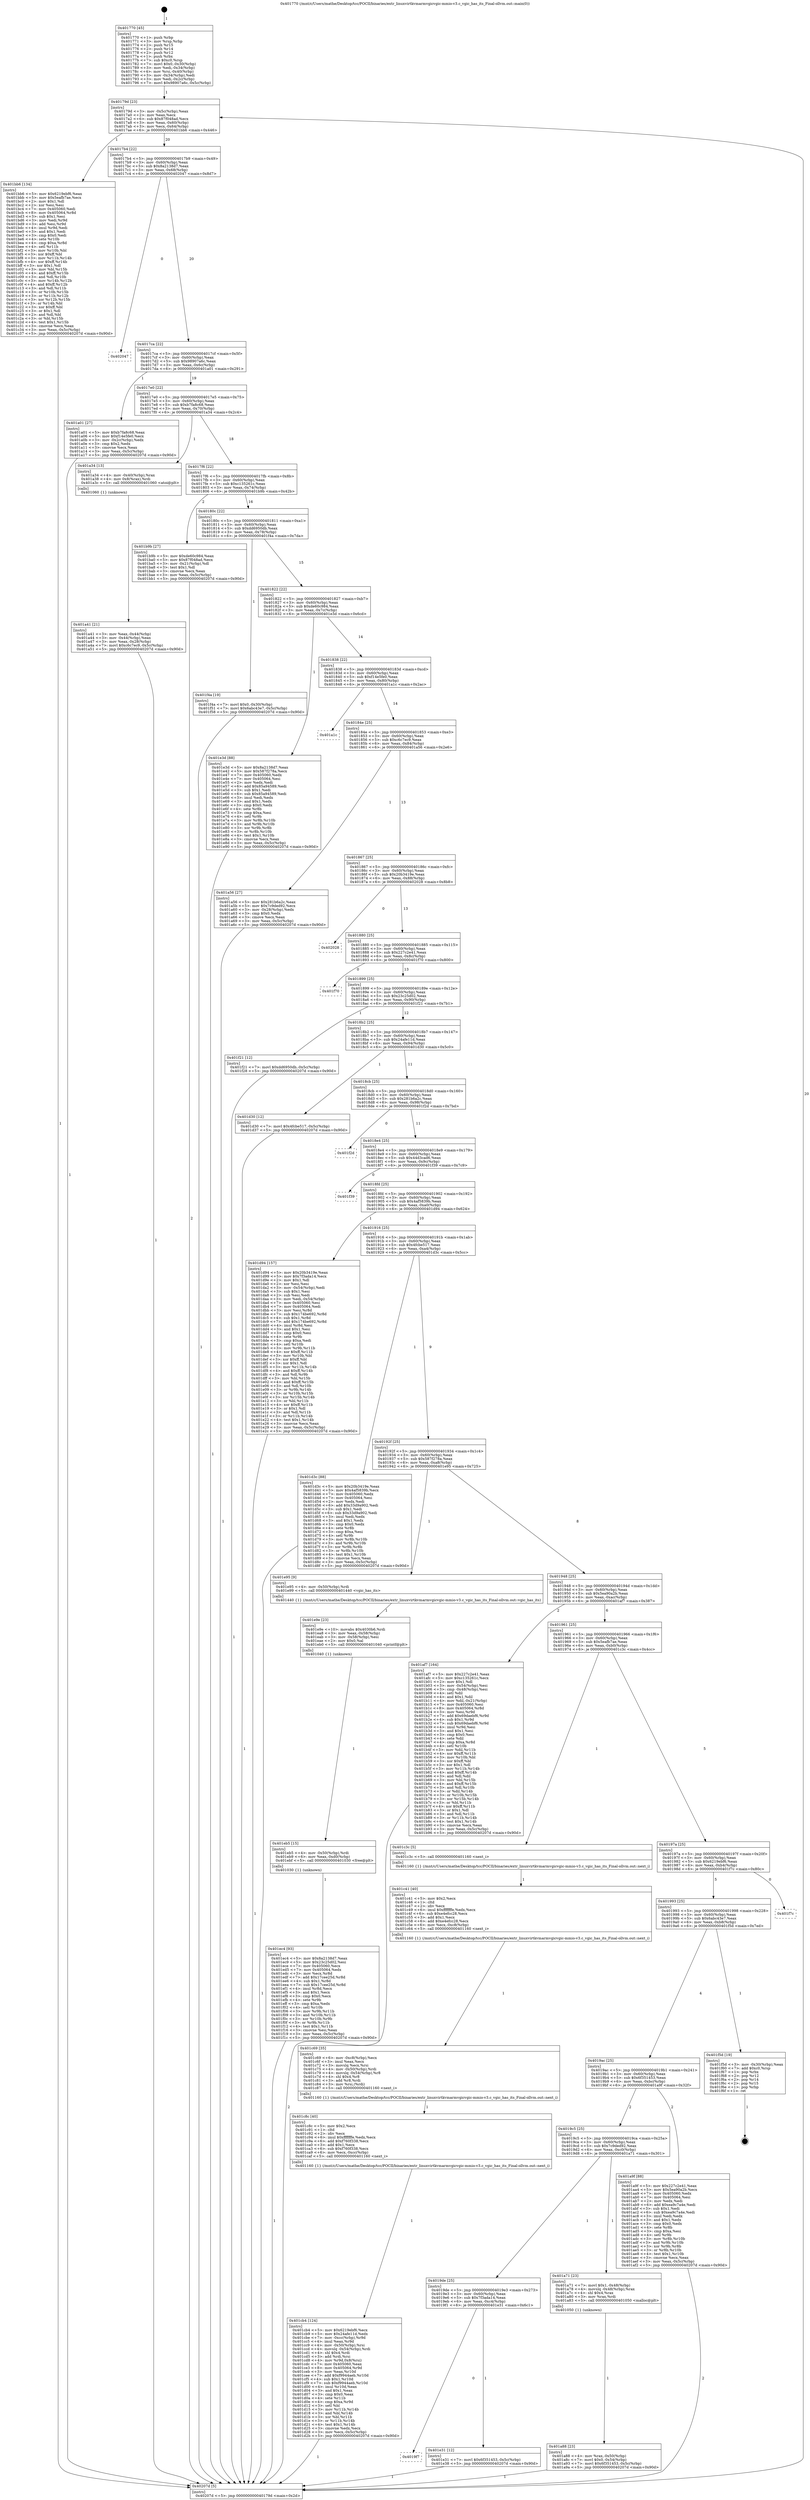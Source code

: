 digraph "0x401770" {
  label = "0x401770 (/mnt/c/Users/mathe/Desktop/tcc/POCII/binaries/extr_linuxvirtkvmarmvgicvgic-mmio-v3.c_vgic_has_its_Final-ollvm.out::main(0))"
  labelloc = "t"
  node[shape=record]

  Entry [label="",width=0.3,height=0.3,shape=circle,fillcolor=black,style=filled]
  "0x40179d" [label="{
     0x40179d [23]\l
     | [instrs]\l
     &nbsp;&nbsp;0x40179d \<+3\>: mov -0x5c(%rbp),%eax\l
     &nbsp;&nbsp;0x4017a0 \<+2\>: mov %eax,%ecx\l
     &nbsp;&nbsp;0x4017a2 \<+6\>: sub $0x87f048ad,%ecx\l
     &nbsp;&nbsp;0x4017a8 \<+3\>: mov %eax,-0x60(%rbp)\l
     &nbsp;&nbsp;0x4017ab \<+3\>: mov %ecx,-0x64(%rbp)\l
     &nbsp;&nbsp;0x4017ae \<+6\>: je 0000000000401bb6 \<main+0x446\>\l
  }"]
  "0x401bb6" [label="{
     0x401bb6 [134]\l
     | [instrs]\l
     &nbsp;&nbsp;0x401bb6 \<+5\>: mov $0x6219ebf6,%eax\l
     &nbsp;&nbsp;0x401bbb \<+5\>: mov $0x5eafb7ae,%ecx\l
     &nbsp;&nbsp;0x401bc0 \<+2\>: mov $0x1,%dl\l
     &nbsp;&nbsp;0x401bc2 \<+2\>: xor %esi,%esi\l
     &nbsp;&nbsp;0x401bc4 \<+7\>: mov 0x405060,%edi\l
     &nbsp;&nbsp;0x401bcb \<+8\>: mov 0x405064,%r8d\l
     &nbsp;&nbsp;0x401bd3 \<+3\>: sub $0x1,%esi\l
     &nbsp;&nbsp;0x401bd6 \<+3\>: mov %edi,%r9d\l
     &nbsp;&nbsp;0x401bd9 \<+3\>: add %esi,%r9d\l
     &nbsp;&nbsp;0x401bdc \<+4\>: imul %r9d,%edi\l
     &nbsp;&nbsp;0x401be0 \<+3\>: and $0x1,%edi\l
     &nbsp;&nbsp;0x401be3 \<+3\>: cmp $0x0,%edi\l
     &nbsp;&nbsp;0x401be6 \<+4\>: sete %r10b\l
     &nbsp;&nbsp;0x401bea \<+4\>: cmp $0xa,%r8d\l
     &nbsp;&nbsp;0x401bee \<+4\>: setl %r11b\l
     &nbsp;&nbsp;0x401bf2 \<+3\>: mov %r10b,%bl\l
     &nbsp;&nbsp;0x401bf5 \<+3\>: xor $0xff,%bl\l
     &nbsp;&nbsp;0x401bf8 \<+3\>: mov %r11b,%r14b\l
     &nbsp;&nbsp;0x401bfb \<+4\>: xor $0xff,%r14b\l
     &nbsp;&nbsp;0x401bff \<+3\>: xor $0x1,%dl\l
     &nbsp;&nbsp;0x401c02 \<+3\>: mov %bl,%r15b\l
     &nbsp;&nbsp;0x401c05 \<+4\>: and $0xff,%r15b\l
     &nbsp;&nbsp;0x401c09 \<+3\>: and %dl,%r10b\l
     &nbsp;&nbsp;0x401c0c \<+3\>: mov %r14b,%r12b\l
     &nbsp;&nbsp;0x401c0f \<+4\>: and $0xff,%r12b\l
     &nbsp;&nbsp;0x401c13 \<+3\>: and %dl,%r11b\l
     &nbsp;&nbsp;0x401c16 \<+3\>: or %r10b,%r15b\l
     &nbsp;&nbsp;0x401c19 \<+3\>: or %r11b,%r12b\l
     &nbsp;&nbsp;0x401c1c \<+3\>: xor %r12b,%r15b\l
     &nbsp;&nbsp;0x401c1f \<+3\>: or %r14b,%bl\l
     &nbsp;&nbsp;0x401c22 \<+3\>: xor $0xff,%bl\l
     &nbsp;&nbsp;0x401c25 \<+3\>: or $0x1,%dl\l
     &nbsp;&nbsp;0x401c28 \<+2\>: and %dl,%bl\l
     &nbsp;&nbsp;0x401c2a \<+3\>: or %bl,%r15b\l
     &nbsp;&nbsp;0x401c2d \<+4\>: test $0x1,%r15b\l
     &nbsp;&nbsp;0x401c31 \<+3\>: cmovne %ecx,%eax\l
     &nbsp;&nbsp;0x401c34 \<+3\>: mov %eax,-0x5c(%rbp)\l
     &nbsp;&nbsp;0x401c37 \<+5\>: jmp 000000000040207d \<main+0x90d\>\l
  }"]
  "0x4017b4" [label="{
     0x4017b4 [22]\l
     | [instrs]\l
     &nbsp;&nbsp;0x4017b4 \<+5\>: jmp 00000000004017b9 \<main+0x49\>\l
     &nbsp;&nbsp;0x4017b9 \<+3\>: mov -0x60(%rbp),%eax\l
     &nbsp;&nbsp;0x4017bc \<+5\>: sub $0x8a2138d7,%eax\l
     &nbsp;&nbsp;0x4017c1 \<+3\>: mov %eax,-0x68(%rbp)\l
     &nbsp;&nbsp;0x4017c4 \<+6\>: je 0000000000402047 \<main+0x8d7\>\l
  }"]
  Exit [label="",width=0.3,height=0.3,shape=circle,fillcolor=black,style=filled,peripheries=2]
  "0x402047" [label="{
     0x402047\l
  }", style=dashed]
  "0x4017ca" [label="{
     0x4017ca [22]\l
     | [instrs]\l
     &nbsp;&nbsp;0x4017ca \<+5\>: jmp 00000000004017cf \<main+0x5f\>\l
     &nbsp;&nbsp;0x4017cf \<+3\>: mov -0x60(%rbp),%eax\l
     &nbsp;&nbsp;0x4017d2 \<+5\>: sub $0x98907a6c,%eax\l
     &nbsp;&nbsp;0x4017d7 \<+3\>: mov %eax,-0x6c(%rbp)\l
     &nbsp;&nbsp;0x4017da \<+6\>: je 0000000000401a01 \<main+0x291\>\l
  }"]
  "0x401ec4" [label="{
     0x401ec4 [93]\l
     | [instrs]\l
     &nbsp;&nbsp;0x401ec4 \<+5\>: mov $0x8a2138d7,%eax\l
     &nbsp;&nbsp;0x401ec9 \<+5\>: mov $0x23c25d02,%esi\l
     &nbsp;&nbsp;0x401ece \<+7\>: mov 0x405060,%ecx\l
     &nbsp;&nbsp;0x401ed5 \<+7\>: mov 0x405064,%edx\l
     &nbsp;&nbsp;0x401edc \<+3\>: mov %ecx,%r8d\l
     &nbsp;&nbsp;0x401edf \<+7\>: add $0x17cee25d,%r8d\l
     &nbsp;&nbsp;0x401ee6 \<+4\>: sub $0x1,%r8d\l
     &nbsp;&nbsp;0x401eea \<+7\>: sub $0x17cee25d,%r8d\l
     &nbsp;&nbsp;0x401ef1 \<+4\>: imul %r8d,%ecx\l
     &nbsp;&nbsp;0x401ef5 \<+3\>: and $0x1,%ecx\l
     &nbsp;&nbsp;0x401ef8 \<+3\>: cmp $0x0,%ecx\l
     &nbsp;&nbsp;0x401efb \<+4\>: sete %r9b\l
     &nbsp;&nbsp;0x401eff \<+3\>: cmp $0xa,%edx\l
     &nbsp;&nbsp;0x401f02 \<+4\>: setl %r10b\l
     &nbsp;&nbsp;0x401f06 \<+3\>: mov %r9b,%r11b\l
     &nbsp;&nbsp;0x401f09 \<+3\>: and %r10b,%r11b\l
     &nbsp;&nbsp;0x401f0c \<+3\>: xor %r10b,%r9b\l
     &nbsp;&nbsp;0x401f0f \<+3\>: or %r9b,%r11b\l
     &nbsp;&nbsp;0x401f12 \<+4\>: test $0x1,%r11b\l
     &nbsp;&nbsp;0x401f16 \<+3\>: cmovne %esi,%eax\l
     &nbsp;&nbsp;0x401f19 \<+3\>: mov %eax,-0x5c(%rbp)\l
     &nbsp;&nbsp;0x401f1c \<+5\>: jmp 000000000040207d \<main+0x90d\>\l
  }"]
  "0x401a01" [label="{
     0x401a01 [27]\l
     | [instrs]\l
     &nbsp;&nbsp;0x401a01 \<+5\>: mov $0xb7fa8c68,%eax\l
     &nbsp;&nbsp;0x401a06 \<+5\>: mov $0xf14e5fe0,%ecx\l
     &nbsp;&nbsp;0x401a0b \<+3\>: mov -0x2c(%rbp),%edx\l
     &nbsp;&nbsp;0x401a0e \<+3\>: cmp $0x2,%edx\l
     &nbsp;&nbsp;0x401a11 \<+3\>: cmovne %ecx,%eax\l
     &nbsp;&nbsp;0x401a14 \<+3\>: mov %eax,-0x5c(%rbp)\l
     &nbsp;&nbsp;0x401a17 \<+5\>: jmp 000000000040207d \<main+0x90d\>\l
  }"]
  "0x4017e0" [label="{
     0x4017e0 [22]\l
     | [instrs]\l
     &nbsp;&nbsp;0x4017e0 \<+5\>: jmp 00000000004017e5 \<main+0x75\>\l
     &nbsp;&nbsp;0x4017e5 \<+3\>: mov -0x60(%rbp),%eax\l
     &nbsp;&nbsp;0x4017e8 \<+5\>: sub $0xb7fa8c68,%eax\l
     &nbsp;&nbsp;0x4017ed \<+3\>: mov %eax,-0x70(%rbp)\l
     &nbsp;&nbsp;0x4017f0 \<+6\>: je 0000000000401a34 \<main+0x2c4\>\l
  }"]
  "0x40207d" [label="{
     0x40207d [5]\l
     | [instrs]\l
     &nbsp;&nbsp;0x40207d \<+5\>: jmp 000000000040179d \<main+0x2d\>\l
  }"]
  "0x401770" [label="{
     0x401770 [45]\l
     | [instrs]\l
     &nbsp;&nbsp;0x401770 \<+1\>: push %rbp\l
     &nbsp;&nbsp;0x401771 \<+3\>: mov %rsp,%rbp\l
     &nbsp;&nbsp;0x401774 \<+2\>: push %r15\l
     &nbsp;&nbsp;0x401776 \<+2\>: push %r14\l
     &nbsp;&nbsp;0x401778 \<+2\>: push %r12\l
     &nbsp;&nbsp;0x40177a \<+1\>: push %rbx\l
     &nbsp;&nbsp;0x40177b \<+7\>: sub $0xc0,%rsp\l
     &nbsp;&nbsp;0x401782 \<+7\>: movl $0x0,-0x30(%rbp)\l
     &nbsp;&nbsp;0x401789 \<+3\>: mov %edi,-0x34(%rbp)\l
     &nbsp;&nbsp;0x40178c \<+4\>: mov %rsi,-0x40(%rbp)\l
     &nbsp;&nbsp;0x401790 \<+3\>: mov -0x34(%rbp),%edi\l
     &nbsp;&nbsp;0x401793 \<+3\>: mov %edi,-0x2c(%rbp)\l
     &nbsp;&nbsp;0x401796 \<+7\>: movl $0x98907a6c,-0x5c(%rbp)\l
  }"]
  "0x401eb5" [label="{
     0x401eb5 [15]\l
     | [instrs]\l
     &nbsp;&nbsp;0x401eb5 \<+4\>: mov -0x50(%rbp),%rdi\l
     &nbsp;&nbsp;0x401eb9 \<+6\>: mov %eax,-0xd0(%rbp)\l
     &nbsp;&nbsp;0x401ebf \<+5\>: call 0000000000401030 \<free@plt\>\l
     | [calls]\l
     &nbsp;&nbsp;0x401030 \{1\} (unknown)\l
  }"]
  "0x401a34" [label="{
     0x401a34 [13]\l
     | [instrs]\l
     &nbsp;&nbsp;0x401a34 \<+4\>: mov -0x40(%rbp),%rax\l
     &nbsp;&nbsp;0x401a38 \<+4\>: mov 0x8(%rax),%rdi\l
     &nbsp;&nbsp;0x401a3c \<+5\>: call 0000000000401060 \<atoi@plt\>\l
     | [calls]\l
     &nbsp;&nbsp;0x401060 \{1\} (unknown)\l
  }"]
  "0x4017f6" [label="{
     0x4017f6 [22]\l
     | [instrs]\l
     &nbsp;&nbsp;0x4017f6 \<+5\>: jmp 00000000004017fb \<main+0x8b\>\l
     &nbsp;&nbsp;0x4017fb \<+3\>: mov -0x60(%rbp),%eax\l
     &nbsp;&nbsp;0x4017fe \<+5\>: sub $0xc135261c,%eax\l
     &nbsp;&nbsp;0x401803 \<+3\>: mov %eax,-0x74(%rbp)\l
     &nbsp;&nbsp;0x401806 \<+6\>: je 0000000000401b9b \<main+0x42b\>\l
  }"]
  "0x401a41" [label="{
     0x401a41 [21]\l
     | [instrs]\l
     &nbsp;&nbsp;0x401a41 \<+3\>: mov %eax,-0x44(%rbp)\l
     &nbsp;&nbsp;0x401a44 \<+3\>: mov -0x44(%rbp),%eax\l
     &nbsp;&nbsp;0x401a47 \<+3\>: mov %eax,-0x28(%rbp)\l
     &nbsp;&nbsp;0x401a4a \<+7\>: movl $0xc6c7ec9,-0x5c(%rbp)\l
     &nbsp;&nbsp;0x401a51 \<+5\>: jmp 000000000040207d \<main+0x90d\>\l
  }"]
  "0x401e9e" [label="{
     0x401e9e [23]\l
     | [instrs]\l
     &nbsp;&nbsp;0x401e9e \<+10\>: movabs $0x4030b6,%rdi\l
     &nbsp;&nbsp;0x401ea8 \<+3\>: mov %eax,-0x58(%rbp)\l
     &nbsp;&nbsp;0x401eab \<+3\>: mov -0x58(%rbp),%esi\l
     &nbsp;&nbsp;0x401eae \<+2\>: mov $0x0,%al\l
     &nbsp;&nbsp;0x401eb0 \<+5\>: call 0000000000401040 \<printf@plt\>\l
     | [calls]\l
     &nbsp;&nbsp;0x401040 \{1\} (unknown)\l
  }"]
  "0x401b9b" [label="{
     0x401b9b [27]\l
     | [instrs]\l
     &nbsp;&nbsp;0x401b9b \<+5\>: mov $0xde60c984,%eax\l
     &nbsp;&nbsp;0x401ba0 \<+5\>: mov $0x87f048ad,%ecx\l
     &nbsp;&nbsp;0x401ba5 \<+3\>: mov -0x21(%rbp),%dl\l
     &nbsp;&nbsp;0x401ba8 \<+3\>: test $0x1,%dl\l
     &nbsp;&nbsp;0x401bab \<+3\>: cmovne %ecx,%eax\l
     &nbsp;&nbsp;0x401bae \<+3\>: mov %eax,-0x5c(%rbp)\l
     &nbsp;&nbsp;0x401bb1 \<+5\>: jmp 000000000040207d \<main+0x90d\>\l
  }"]
  "0x40180c" [label="{
     0x40180c [22]\l
     | [instrs]\l
     &nbsp;&nbsp;0x40180c \<+5\>: jmp 0000000000401811 \<main+0xa1\>\l
     &nbsp;&nbsp;0x401811 \<+3\>: mov -0x60(%rbp),%eax\l
     &nbsp;&nbsp;0x401814 \<+5\>: sub $0xdd6950db,%eax\l
     &nbsp;&nbsp;0x401819 \<+3\>: mov %eax,-0x78(%rbp)\l
     &nbsp;&nbsp;0x40181c \<+6\>: je 0000000000401f4a \<main+0x7da\>\l
  }"]
  "0x4019f7" [label="{
     0x4019f7\l
  }", style=dashed]
  "0x401f4a" [label="{
     0x401f4a [19]\l
     | [instrs]\l
     &nbsp;&nbsp;0x401f4a \<+7\>: movl $0x0,-0x30(%rbp)\l
     &nbsp;&nbsp;0x401f51 \<+7\>: movl $0x6abc43e7,-0x5c(%rbp)\l
     &nbsp;&nbsp;0x401f58 \<+5\>: jmp 000000000040207d \<main+0x90d\>\l
  }"]
  "0x401822" [label="{
     0x401822 [22]\l
     | [instrs]\l
     &nbsp;&nbsp;0x401822 \<+5\>: jmp 0000000000401827 \<main+0xb7\>\l
     &nbsp;&nbsp;0x401827 \<+3\>: mov -0x60(%rbp),%eax\l
     &nbsp;&nbsp;0x40182a \<+5\>: sub $0xde60c984,%eax\l
     &nbsp;&nbsp;0x40182f \<+3\>: mov %eax,-0x7c(%rbp)\l
     &nbsp;&nbsp;0x401832 \<+6\>: je 0000000000401e3d \<main+0x6cd\>\l
  }"]
  "0x401e31" [label="{
     0x401e31 [12]\l
     | [instrs]\l
     &nbsp;&nbsp;0x401e31 \<+7\>: movl $0x6f351453,-0x5c(%rbp)\l
     &nbsp;&nbsp;0x401e38 \<+5\>: jmp 000000000040207d \<main+0x90d\>\l
  }"]
  "0x401e3d" [label="{
     0x401e3d [88]\l
     | [instrs]\l
     &nbsp;&nbsp;0x401e3d \<+5\>: mov $0x8a2138d7,%eax\l
     &nbsp;&nbsp;0x401e42 \<+5\>: mov $0x587f278a,%ecx\l
     &nbsp;&nbsp;0x401e47 \<+7\>: mov 0x405060,%edx\l
     &nbsp;&nbsp;0x401e4e \<+7\>: mov 0x405064,%esi\l
     &nbsp;&nbsp;0x401e55 \<+2\>: mov %edx,%edi\l
     &nbsp;&nbsp;0x401e57 \<+6\>: add $0x85a94589,%edi\l
     &nbsp;&nbsp;0x401e5d \<+3\>: sub $0x1,%edi\l
     &nbsp;&nbsp;0x401e60 \<+6\>: sub $0x85a94589,%edi\l
     &nbsp;&nbsp;0x401e66 \<+3\>: imul %edi,%edx\l
     &nbsp;&nbsp;0x401e69 \<+3\>: and $0x1,%edx\l
     &nbsp;&nbsp;0x401e6c \<+3\>: cmp $0x0,%edx\l
     &nbsp;&nbsp;0x401e6f \<+4\>: sete %r8b\l
     &nbsp;&nbsp;0x401e73 \<+3\>: cmp $0xa,%esi\l
     &nbsp;&nbsp;0x401e76 \<+4\>: setl %r9b\l
     &nbsp;&nbsp;0x401e7a \<+3\>: mov %r8b,%r10b\l
     &nbsp;&nbsp;0x401e7d \<+3\>: and %r9b,%r10b\l
     &nbsp;&nbsp;0x401e80 \<+3\>: xor %r9b,%r8b\l
     &nbsp;&nbsp;0x401e83 \<+3\>: or %r8b,%r10b\l
     &nbsp;&nbsp;0x401e86 \<+4\>: test $0x1,%r10b\l
     &nbsp;&nbsp;0x401e8a \<+3\>: cmovne %ecx,%eax\l
     &nbsp;&nbsp;0x401e8d \<+3\>: mov %eax,-0x5c(%rbp)\l
     &nbsp;&nbsp;0x401e90 \<+5\>: jmp 000000000040207d \<main+0x90d\>\l
  }"]
  "0x401838" [label="{
     0x401838 [22]\l
     | [instrs]\l
     &nbsp;&nbsp;0x401838 \<+5\>: jmp 000000000040183d \<main+0xcd\>\l
     &nbsp;&nbsp;0x40183d \<+3\>: mov -0x60(%rbp),%eax\l
     &nbsp;&nbsp;0x401840 \<+5\>: sub $0xf14e5fe0,%eax\l
     &nbsp;&nbsp;0x401845 \<+3\>: mov %eax,-0x80(%rbp)\l
     &nbsp;&nbsp;0x401848 \<+6\>: je 0000000000401a1c \<main+0x2ac\>\l
  }"]
  "0x401cb4" [label="{
     0x401cb4 [124]\l
     | [instrs]\l
     &nbsp;&nbsp;0x401cb4 \<+5\>: mov $0x6219ebf6,%ecx\l
     &nbsp;&nbsp;0x401cb9 \<+5\>: mov $0x24afe11d,%edx\l
     &nbsp;&nbsp;0x401cbe \<+7\>: mov -0xcc(%rbp),%r9d\l
     &nbsp;&nbsp;0x401cc5 \<+4\>: imul %eax,%r9d\l
     &nbsp;&nbsp;0x401cc9 \<+4\>: mov -0x50(%rbp),%rsi\l
     &nbsp;&nbsp;0x401ccd \<+4\>: movslq -0x54(%rbp),%rdi\l
     &nbsp;&nbsp;0x401cd1 \<+4\>: shl $0x4,%rdi\l
     &nbsp;&nbsp;0x401cd5 \<+3\>: add %rdi,%rsi\l
     &nbsp;&nbsp;0x401cd8 \<+4\>: mov %r9d,0x8(%rsi)\l
     &nbsp;&nbsp;0x401cdc \<+7\>: mov 0x405060,%eax\l
     &nbsp;&nbsp;0x401ce3 \<+8\>: mov 0x405064,%r9d\l
     &nbsp;&nbsp;0x401ceb \<+3\>: mov %eax,%r10d\l
     &nbsp;&nbsp;0x401cee \<+7\>: add $0xf9944aeb,%r10d\l
     &nbsp;&nbsp;0x401cf5 \<+4\>: sub $0x1,%r10d\l
     &nbsp;&nbsp;0x401cf9 \<+7\>: sub $0xf9944aeb,%r10d\l
     &nbsp;&nbsp;0x401d00 \<+4\>: imul %r10d,%eax\l
     &nbsp;&nbsp;0x401d04 \<+3\>: and $0x1,%eax\l
     &nbsp;&nbsp;0x401d07 \<+3\>: cmp $0x0,%eax\l
     &nbsp;&nbsp;0x401d0a \<+4\>: sete %r11b\l
     &nbsp;&nbsp;0x401d0e \<+4\>: cmp $0xa,%r9d\l
     &nbsp;&nbsp;0x401d12 \<+3\>: setl %bl\l
     &nbsp;&nbsp;0x401d15 \<+3\>: mov %r11b,%r14b\l
     &nbsp;&nbsp;0x401d18 \<+3\>: and %bl,%r14b\l
     &nbsp;&nbsp;0x401d1b \<+3\>: xor %bl,%r11b\l
     &nbsp;&nbsp;0x401d1e \<+3\>: or %r11b,%r14b\l
     &nbsp;&nbsp;0x401d21 \<+4\>: test $0x1,%r14b\l
     &nbsp;&nbsp;0x401d25 \<+3\>: cmovne %edx,%ecx\l
     &nbsp;&nbsp;0x401d28 \<+3\>: mov %ecx,-0x5c(%rbp)\l
     &nbsp;&nbsp;0x401d2b \<+5\>: jmp 000000000040207d \<main+0x90d\>\l
  }"]
  "0x401a1c" [label="{
     0x401a1c\l
  }", style=dashed]
  "0x40184e" [label="{
     0x40184e [25]\l
     | [instrs]\l
     &nbsp;&nbsp;0x40184e \<+5\>: jmp 0000000000401853 \<main+0xe3\>\l
     &nbsp;&nbsp;0x401853 \<+3\>: mov -0x60(%rbp),%eax\l
     &nbsp;&nbsp;0x401856 \<+5\>: sub $0xc6c7ec9,%eax\l
     &nbsp;&nbsp;0x40185b \<+6\>: mov %eax,-0x84(%rbp)\l
     &nbsp;&nbsp;0x401861 \<+6\>: je 0000000000401a56 \<main+0x2e6\>\l
  }"]
  "0x401c8c" [label="{
     0x401c8c [40]\l
     | [instrs]\l
     &nbsp;&nbsp;0x401c8c \<+5\>: mov $0x2,%ecx\l
     &nbsp;&nbsp;0x401c91 \<+1\>: cltd\l
     &nbsp;&nbsp;0x401c92 \<+2\>: idiv %ecx\l
     &nbsp;&nbsp;0x401c94 \<+6\>: imul $0xfffffffe,%edx,%ecx\l
     &nbsp;&nbsp;0x401c9a \<+6\>: add $0xf760f338,%ecx\l
     &nbsp;&nbsp;0x401ca0 \<+3\>: add $0x1,%ecx\l
     &nbsp;&nbsp;0x401ca3 \<+6\>: sub $0xf760f338,%ecx\l
     &nbsp;&nbsp;0x401ca9 \<+6\>: mov %ecx,-0xcc(%rbp)\l
     &nbsp;&nbsp;0x401caf \<+5\>: call 0000000000401160 \<next_i\>\l
     | [calls]\l
     &nbsp;&nbsp;0x401160 \{1\} (/mnt/c/Users/mathe/Desktop/tcc/POCII/binaries/extr_linuxvirtkvmarmvgicvgic-mmio-v3.c_vgic_has_its_Final-ollvm.out::next_i)\l
  }"]
  "0x401a56" [label="{
     0x401a56 [27]\l
     | [instrs]\l
     &nbsp;&nbsp;0x401a56 \<+5\>: mov $0x281b6a2c,%eax\l
     &nbsp;&nbsp;0x401a5b \<+5\>: mov $0x7c9ded92,%ecx\l
     &nbsp;&nbsp;0x401a60 \<+3\>: mov -0x28(%rbp),%edx\l
     &nbsp;&nbsp;0x401a63 \<+3\>: cmp $0x0,%edx\l
     &nbsp;&nbsp;0x401a66 \<+3\>: cmove %ecx,%eax\l
     &nbsp;&nbsp;0x401a69 \<+3\>: mov %eax,-0x5c(%rbp)\l
     &nbsp;&nbsp;0x401a6c \<+5\>: jmp 000000000040207d \<main+0x90d\>\l
  }"]
  "0x401867" [label="{
     0x401867 [25]\l
     | [instrs]\l
     &nbsp;&nbsp;0x401867 \<+5\>: jmp 000000000040186c \<main+0xfc\>\l
     &nbsp;&nbsp;0x40186c \<+3\>: mov -0x60(%rbp),%eax\l
     &nbsp;&nbsp;0x40186f \<+5\>: sub $0x20b3419e,%eax\l
     &nbsp;&nbsp;0x401874 \<+6\>: mov %eax,-0x88(%rbp)\l
     &nbsp;&nbsp;0x40187a \<+6\>: je 0000000000402028 \<main+0x8b8\>\l
  }"]
  "0x401c69" [label="{
     0x401c69 [35]\l
     | [instrs]\l
     &nbsp;&nbsp;0x401c69 \<+6\>: mov -0xc8(%rbp),%ecx\l
     &nbsp;&nbsp;0x401c6f \<+3\>: imul %eax,%ecx\l
     &nbsp;&nbsp;0x401c72 \<+3\>: movslq %ecx,%rsi\l
     &nbsp;&nbsp;0x401c75 \<+4\>: mov -0x50(%rbp),%rdi\l
     &nbsp;&nbsp;0x401c79 \<+4\>: movslq -0x54(%rbp),%r8\l
     &nbsp;&nbsp;0x401c7d \<+4\>: shl $0x4,%r8\l
     &nbsp;&nbsp;0x401c81 \<+3\>: add %r8,%rdi\l
     &nbsp;&nbsp;0x401c84 \<+3\>: mov %rsi,(%rdi)\l
     &nbsp;&nbsp;0x401c87 \<+5\>: call 0000000000401160 \<next_i\>\l
     | [calls]\l
     &nbsp;&nbsp;0x401160 \{1\} (/mnt/c/Users/mathe/Desktop/tcc/POCII/binaries/extr_linuxvirtkvmarmvgicvgic-mmio-v3.c_vgic_has_its_Final-ollvm.out::next_i)\l
  }"]
  "0x402028" [label="{
     0x402028\l
  }", style=dashed]
  "0x401880" [label="{
     0x401880 [25]\l
     | [instrs]\l
     &nbsp;&nbsp;0x401880 \<+5\>: jmp 0000000000401885 \<main+0x115\>\l
     &nbsp;&nbsp;0x401885 \<+3\>: mov -0x60(%rbp),%eax\l
     &nbsp;&nbsp;0x401888 \<+5\>: sub $0x227c2e41,%eax\l
     &nbsp;&nbsp;0x40188d \<+6\>: mov %eax,-0x8c(%rbp)\l
     &nbsp;&nbsp;0x401893 \<+6\>: je 0000000000401f70 \<main+0x800\>\l
  }"]
  "0x401c41" [label="{
     0x401c41 [40]\l
     | [instrs]\l
     &nbsp;&nbsp;0x401c41 \<+5\>: mov $0x2,%ecx\l
     &nbsp;&nbsp;0x401c46 \<+1\>: cltd\l
     &nbsp;&nbsp;0x401c47 \<+2\>: idiv %ecx\l
     &nbsp;&nbsp;0x401c49 \<+6\>: imul $0xfffffffe,%edx,%ecx\l
     &nbsp;&nbsp;0x401c4f \<+6\>: sub $0xe4efcc28,%ecx\l
     &nbsp;&nbsp;0x401c55 \<+3\>: add $0x1,%ecx\l
     &nbsp;&nbsp;0x401c58 \<+6\>: add $0xe4efcc28,%ecx\l
     &nbsp;&nbsp;0x401c5e \<+6\>: mov %ecx,-0xc8(%rbp)\l
     &nbsp;&nbsp;0x401c64 \<+5\>: call 0000000000401160 \<next_i\>\l
     | [calls]\l
     &nbsp;&nbsp;0x401160 \{1\} (/mnt/c/Users/mathe/Desktop/tcc/POCII/binaries/extr_linuxvirtkvmarmvgicvgic-mmio-v3.c_vgic_has_its_Final-ollvm.out::next_i)\l
  }"]
  "0x401f70" [label="{
     0x401f70\l
  }", style=dashed]
  "0x401899" [label="{
     0x401899 [25]\l
     | [instrs]\l
     &nbsp;&nbsp;0x401899 \<+5\>: jmp 000000000040189e \<main+0x12e\>\l
     &nbsp;&nbsp;0x40189e \<+3\>: mov -0x60(%rbp),%eax\l
     &nbsp;&nbsp;0x4018a1 \<+5\>: sub $0x23c25d02,%eax\l
     &nbsp;&nbsp;0x4018a6 \<+6\>: mov %eax,-0x90(%rbp)\l
     &nbsp;&nbsp;0x4018ac \<+6\>: je 0000000000401f21 \<main+0x7b1\>\l
  }"]
  "0x401a88" [label="{
     0x401a88 [23]\l
     | [instrs]\l
     &nbsp;&nbsp;0x401a88 \<+4\>: mov %rax,-0x50(%rbp)\l
     &nbsp;&nbsp;0x401a8c \<+7\>: movl $0x0,-0x54(%rbp)\l
     &nbsp;&nbsp;0x401a93 \<+7\>: movl $0x6f351453,-0x5c(%rbp)\l
     &nbsp;&nbsp;0x401a9a \<+5\>: jmp 000000000040207d \<main+0x90d\>\l
  }"]
  "0x401f21" [label="{
     0x401f21 [12]\l
     | [instrs]\l
     &nbsp;&nbsp;0x401f21 \<+7\>: movl $0xdd6950db,-0x5c(%rbp)\l
     &nbsp;&nbsp;0x401f28 \<+5\>: jmp 000000000040207d \<main+0x90d\>\l
  }"]
  "0x4018b2" [label="{
     0x4018b2 [25]\l
     | [instrs]\l
     &nbsp;&nbsp;0x4018b2 \<+5\>: jmp 00000000004018b7 \<main+0x147\>\l
     &nbsp;&nbsp;0x4018b7 \<+3\>: mov -0x60(%rbp),%eax\l
     &nbsp;&nbsp;0x4018ba \<+5\>: sub $0x24afe11d,%eax\l
     &nbsp;&nbsp;0x4018bf \<+6\>: mov %eax,-0x94(%rbp)\l
     &nbsp;&nbsp;0x4018c5 \<+6\>: je 0000000000401d30 \<main+0x5c0\>\l
  }"]
  "0x4019de" [label="{
     0x4019de [25]\l
     | [instrs]\l
     &nbsp;&nbsp;0x4019de \<+5\>: jmp 00000000004019e3 \<main+0x273\>\l
     &nbsp;&nbsp;0x4019e3 \<+3\>: mov -0x60(%rbp),%eax\l
     &nbsp;&nbsp;0x4019e6 \<+5\>: sub $0x7f3ada14,%eax\l
     &nbsp;&nbsp;0x4019eb \<+6\>: mov %eax,-0xc4(%rbp)\l
     &nbsp;&nbsp;0x4019f1 \<+6\>: je 0000000000401e31 \<main+0x6c1\>\l
  }"]
  "0x401d30" [label="{
     0x401d30 [12]\l
     | [instrs]\l
     &nbsp;&nbsp;0x401d30 \<+7\>: movl $0x4fcbe517,-0x5c(%rbp)\l
     &nbsp;&nbsp;0x401d37 \<+5\>: jmp 000000000040207d \<main+0x90d\>\l
  }"]
  "0x4018cb" [label="{
     0x4018cb [25]\l
     | [instrs]\l
     &nbsp;&nbsp;0x4018cb \<+5\>: jmp 00000000004018d0 \<main+0x160\>\l
     &nbsp;&nbsp;0x4018d0 \<+3\>: mov -0x60(%rbp),%eax\l
     &nbsp;&nbsp;0x4018d3 \<+5\>: sub $0x281b6a2c,%eax\l
     &nbsp;&nbsp;0x4018d8 \<+6\>: mov %eax,-0x98(%rbp)\l
     &nbsp;&nbsp;0x4018de \<+6\>: je 0000000000401f2d \<main+0x7bd\>\l
  }"]
  "0x401a71" [label="{
     0x401a71 [23]\l
     | [instrs]\l
     &nbsp;&nbsp;0x401a71 \<+7\>: movl $0x1,-0x48(%rbp)\l
     &nbsp;&nbsp;0x401a78 \<+4\>: movslq -0x48(%rbp),%rax\l
     &nbsp;&nbsp;0x401a7c \<+4\>: shl $0x4,%rax\l
     &nbsp;&nbsp;0x401a80 \<+3\>: mov %rax,%rdi\l
     &nbsp;&nbsp;0x401a83 \<+5\>: call 0000000000401050 \<malloc@plt\>\l
     | [calls]\l
     &nbsp;&nbsp;0x401050 \{1\} (unknown)\l
  }"]
  "0x401f2d" [label="{
     0x401f2d\l
  }", style=dashed]
  "0x4018e4" [label="{
     0x4018e4 [25]\l
     | [instrs]\l
     &nbsp;&nbsp;0x4018e4 \<+5\>: jmp 00000000004018e9 \<main+0x179\>\l
     &nbsp;&nbsp;0x4018e9 \<+3\>: mov -0x60(%rbp),%eax\l
     &nbsp;&nbsp;0x4018ec \<+5\>: sub $0x44d3cad6,%eax\l
     &nbsp;&nbsp;0x4018f1 \<+6\>: mov %eax,-0x9c(%rbp)\l
     &nbsp;&nbsp;0x4018f7 \<+6\>: je 0000000000401f39 \<main+0x7c9\>\l
  }"]
  "0x4019c5" [label="{
     0x4019c5 [25]\l
     | [instrs]\l
     &nbsp;&nbsp;0x4019c5 \<+5\>: jmp 00000000004019ca \<main+0x25a\>\l
     &nbsp;&nbsp;0x4019ca \<+3\>: mov -0x60(%rbp),%eax\l
     &nbsp;&nbsp;0x4019cd \<+5\>: sub $0x7c9ded92,%eax\l
     &nbsp;&nbsp;0x4019d2 \<+6\>: mov %eax,-0xc0(%rbp)\l
     &nbsp;&nbsp;0x4019d8 \<+6\>: je 0000000000401a71 \<main+0x301\>\l
  }"]
  "0x401f39" [label="{
     0x401f39\l
  }", style=dashed]
  "0x4018fd" [label="{
     0x4018fd [25]\l
     | [instrs]\l
     &nbsp;&nbsp;0x4018fd \<+5\>: jmp 0000000000401902 \<main+0x192\>\l
     &nbsp;&nbsp;0x401902 \<+3\>: mov -0x60(%rbp),%eax\l
     &nbsp;&nbsp;0x401905 \<+5\>: sub $0x4af5839b,%eax\l
     &nbsp;&nbsp;0x40190a \<+6\>: mov %eax,-0xa0(%rbp)\l
     &nbsp;&nbsp;0x401910 \<+6\>: je 0000000000401d94 \<main+0x624\>\l
  }"]
  "0x401a9f" [label="{
     0x401a9f [88]\l
     | [instrs]\l
     &nbsp;&nbsp;0x401a9f \<+5\>: mov $0x227c2e41,%eax\l
     &nbsp;&nbsp;0x401aa4 \<+5\>: mov $0x5ea90a2b,%ecx\l
     &nbsp;&nbsp;0x401aa9 \<+7\>: mov 0x405060,%edx\l
     &nbsp;&nbsp;0x401ab0 \<+7\>: mov 0x405064,%esi\l
     &nbsp;&nbsp;0x401ab7 \<+2\>: mov %edx,%edi\l
     &nbsp;&nbsp;0x401ab9 \<+6\>: add $0xea9c7a4e,%edi\l
     &nbsp;&nbsp;0x401abf \<+3\>: sub $0x1,%edi\l
     &nbsp;&nbsp;0x401ac2 \<+6\>: sub $0xea9c7a4e,%edi\l
     &nbsp;&nbsp;0x401ac8 \<+3\>: imul %edi,%edx\l
     &nbsp;&nbsp;0x401acb \<+3\>: and $0x1,%edx\l
     &nbsp;&nbsp;0x401ace \<+3\>: cmp $0x0,%edx\l
     &nbsp;&nbsp;0x401ad1 \<+4\>: sete %r8b\l
     &nbsp;&nbsp;0x401ad5 \<+3\>: cmp $0xa,%esi\l
     &nbsp;&nbsp;0x401ad8 \<+4\>: setl %r9b\l
     &nbsp;&nbsp;0x401adc \<+3\>: mov %r8b,%r10b\l
     &nbsp;&nbsp;0x401adf \<+3\>: and %r9b,%r10b\l
     &nbsp;&nbsp;0x401ae2 \<+3\>: xor %r9b,%r8b\l
     &nbsp;&nbsp;0x401ae5 \<+3\>: or %r8b,%r10b\l
     &nbsp;&nbsp;0x401ae8 \<+4\>: test $0x1,%r10b\l
     &nbsp;&nbsp;0x401aec \<+3\>: cmovne %ecx,%eax\l
     &nbsp;&nbsp;0x401aef \<+3\>: mov %eax,-0x5c(%rbp)\l
     &nbsp;&nbsp;0x401af2 \<+5\>: jmp 000000000040207d \<main+0x90d\>\l
  }"]
  "0x401d94" [label="{
     0x401d94 [157]\l
     | [instrs]\l
     &nbsp;&nbsp;0x401d94 \<+5\>: mov $0x20b3419e,%eax\l
     &nbsp;&nbsp;0x401d99 \<+5\>: mov $0x7f3ada14,%ecx\l
     &nbsp;&nbsp;0x401d9e \<+2\>: mov $0x1,%dl\l
     &nbsp;&nbsp;0x401da0 \<+2\>: xor %esi,%esi\l
     &nbsp;&nbsp;0x401da2 \<+3\>: mov -0x54(%rbp),%edi\l
     &nbsp;&nbsp;0x401da5 \<+3\>: sub $0x1,%esi\l
     &nbsp;&nbsp;0x401da8 \<+2\>: sub %esi,%edi\l
     &nbsp;&nbsp;0x401daa \<+3\>: mov %edi,-0x54(%rbp)\l
     &nbsp;&nbsp;0x401dad \<+7\>: mov 0x405060,%esi\l
     &nbsp;&nbsp;0x401db4 \<+7\>: mov 0x405064,%edi\l
     &nbsp;&nbsp;0x401dbb \<+3\>: mov %esi,%r8d\l
     &nbsp;&nbsp;0x401dbe \<+7\>: sub $0x174be692,%r8d\l
     &nbsp;&nbsp;0x401dc5 \<+4\>: sub $0x1,%r8d\l
     &nbsp;&nbsp;0x401dc9 \<+7\>: add $0x174be692,%r8d\l
     &nbsp;&nbsp;0x401dd0 \<+4\>: imul %r8d,%esi\l
     &nbsp;&nbsp;0x401dd4 \<+3\>: and $0x1,%esi\l
     &nbsp;&nbsp;0x401dd7 \<+3\>: cmp $0x0,%esi\l
     &nbsp;&nbsp;0x401dda \<+4\>: sete %r9b\l
     &nbsp;&nbsp;0x401dde \<+3\>: cmp $0xa,%edi\l
     &nbsp;&nbsp;0x401de1 \<+4\>: setl %r10b\l
     &nbsp;&nbsp;0x401de5 \<+3\>: mov %r9b,%r11b\l
     &nbsp;&nbsp;0x401de8 \<+4\>: xor $0xff,%r11b\l
     &nbsp;&nbsp;0x401dec \<+3\>: mov %r10b,%bl\l
     &nbsp;&nbsp;0x401def \<+3\>: xor $0xff,%bl\l
     &nbsp;&nbsp;0x401df2 \<+3\>: xor $0x1,%dl\l
     &nbsp;&nbsp;0x401df5 \<+3\>: mov %r11b,%r14b\l
     &nbsp;&nbsp;0x401df8 \<+4\>: and $0xff,%r14b\l
     &nbsp;&nbsp;0x401dfc \<+3\>: and %dl,%r9b\l
     &nbsp;&nbsp;0x401dff \<+3\>: mov %bl,%r15b\l
     &nbsp;&nbsp;0x401e02 \<+4\>: and $0xff,%r15b\l
     &nbsp;&nbsp;0x401e06 \<+3\>: and %dl,%r10b\l
     &nbsp;&nbsp;0x401e09 \<+3\>: or %r9b,%r14b\l
     &nbsp;&nbsp;0x401e0c \<+3\>: or %r10b,%r15b\l
     &nbsp;&nbsp;0x401e0f \<+3\>: xor %r15b,%r14b\l
     &nbsp;&nbsp;0x401e12 \<+3\>: or %bl,%r11b\l
     &nbsp;&nbsp;0x401e15 \<+4\>: xor $0xff,%r11b\l
     &nbsp;&nbsp;0x401e19 \<+3\>: or $0x1,%dl\l
     &nbsp;&nbsp;0x401e1c \<+3\>: and %dl,%r11b\l
     &nbsp;&nbsp;0x401e1f \<+3\>: or %r11b,%r14b\l
     &nbsp;&nbsp;0x401e22 \<+4\>: test $0x1,%r14b\l
     &nbsp;&nbsp;0x401e26 \<+3\>: cmovne %ecx,%eax\l
     &nbsp;&nbsp;0x401e29 \<+3\>: mov %eax,-0x5c(%rbp)\l
     &nbsp;&nbsp;0x401e2c \<+5\>: jmp 000000000040207d \<main+0x90d\>\l
  }"]
  "0x401916" [label="{
     0x401916 [25]\l
     | [instrs]\l
     &nbsp;&nbsp;0x401916 \<+5\>: jmp 000000000040191b \<main+0x1ab\>\l
     &nbsp;&nbsp;0x40191b \<+3\>: mov -0x60(%rbp),%eax\l
     &nbsp;&nbsp;0x40191e \<+5\>: sub $0x4fcbe517,%eax\l
     &nbsp;&nbsp;0x401923 \<+6\>: mov %eax,-0xa4(%rbp)\l
     &nbsp;&nbsp;0x401929 \<+6\>: je 0000000000401d3c \<main+0x5cc\>\l
  }"]
  "0x4019ac" [label="{
     0x4019ac [25]\l
     | [instrs]\l
     &nbsp;&nbsp;0x4019ac \<+5\>: jmp 00000000004019b1 \<main+0x241\>\l
     &nbsp;&nbsp;0x4019b1 \<+3\>: mov -0x60(%rbp),%eax\l
     &nbsp;&nbsp;0x4019b4 \<+5\>: sub $0x6f351453,%eax\l
     &nbsp;&nbsp;0x4019b9 \<+6\>: mov %eax,-0xbc(%rbp)\l
     &nbsp;&nbsp;0x4019bf \<+6\>: je 0000000000401a9f \<main+0x32f\>\l
  }"]
  "0x401d3c" [label="{
     0x401d3c [88]\l
     | [instrs]\l
     &nbsp;&nbsp;0x401d3c \<+5\>: mov $0x20b3419e,%eax\l
     &nbsp;&nbsp;0x401d41 \<+5\>: mov $0x4af5839b,%ecx\l
     &nbsp;&nbsp;0x401d46 \<+7\>: mov 0x405060,%edx\l
     &nbsp;&nbsp;0x401d4d \<+7\>: mov 0x405064,%esi\l
     &nbsp;&nbsp;0x401d54 \<+2\>: mov %edx,%edi\l
     &nbsp;&nbsp;0x401d56 \<+6\>: add $0x33d9a902,%edi\l
     &nbsp;&nbsp;0x401d5c \<+3\>: sub $0x1,%edi\l
     &nbsp;&nbsp;0x401d5f \<+6\>: sub $0x33d9a902,%edi\l
     &nbsp;&nbsp;0x401d65 \<+3\>: imul %edi,%edx\l
     &nbsp;&nbsp;0x401d68 \<+3\>: and $0x1,%edx\l
     &nbsp;&nbsp;0x401d6b \<+3\>: cmp $0x0,%edx\l
     &nbsp;&nbsp;0x401d6e \<+4\>: sete %r8b\l
     &nbsp;&nbsp;0x401d72 \<+3\>: cmp $0xa,%esi\l
     &nbsp;&nbsp;0x401d75 \<+4\>: setl %r9b\l
     &nbsp;&nbsp;0x401d79 \<+3\>: mov %r8b,%r10b\l
     &nbsp;&nbsp;0x401d7c \<+3\>: and %r9b,%r10b\l
     &nbsp;&nbsp;0x401d7f \<+3\>: xor %r9b,%r8b\l
     &nbsp;&nbsp;0x401d82 \<+3\>: or %r8b,%r10b\l
     &nbsp;&nbsp;0x401d85 \<+4\>: test $0x1,%r10b\l
     &nbsp;&nbsp;0x401d89 \<+3\>: cmovne %ecx,%eax\l
     &nbsp;&nbsp;0x401d8c \<+3\>: mov %eax,-0x5c(%rbp)\l
     &nbsp;&nbsp;0x401d8f \<+5\>: jmp 000000000040207d \<main+0x90d\>\l
  }"]
  "0x40192f" [label="{
     0x40192f [25]\l
     | [instrs]\l
     &nbsp;&nbsp;0x40192f \<+5\>: jmp 0000000000401934 \<main+0x1c4\>\l
     &nbsp;&nbsp;0x401934 \<+3\>: mov -0x60(%rbp),%eax\l
     &nbsp;&nbsp;0x401937 \<+5\>: sub $0x587f278a,%eax\l
     &nbsp;&nbsp;0x40193c \<+6\>: mov %eax,-0xa8(%rbp)\l
     &nbsp;&nbsp;0x401942 \<+6\>: je 0000000000401e95 \<main+0x725\>\l
  }"]
  "0x401f5d" [label="{
     0x401f5d [19]\l
     | [instrs]\l
     &nbsp;&nbsp;0x401f5d \<+3\>: mov -0x30(%rbp),%eax\l
     &nbsp;&nbsp;0x401f60 \<+7\>: add $0xc0,%rsp\l
     &nbsp;&nbsp;0x401f67 \<+1\>: pop %rbx\l
     &nbsp;&nbsp;0x401f68 \<+2\>: pop %r12\l
     &nbsp;&nbsp;0x401f6a \<+2\>: pop %r14\l
     &nbsp;&nbsp;0x401f6c \<+2\>: pop %r15\l
     &nbsp;&nbsp;0x401f6e \<+1\>: pop %rbp\l
     &nbsp;&nbsp;0x401f6f \<+1\>: ret\l
  }"]
  "0x401e95" [label="{
     0x401e95 [9]\l
     | [instrs]\l
     &nbsp;&nbsp;0x401e95 \<+4\>: mov -0x50(%rbp),%rdi\l
     &nbsp;&nbsp;0x401e99 \<+5\>: call 0000000000401440 \<vgic_has_its\>\l
     | [calls]\l
     &nbsp;&nbsp;0x401440 \{1\} (/mnt/c/Users/mathe/Desktop/tcc/POCII/binaries/extr_linuxvirtkvmarmvgicvgic-mmio-v3.c_vgic_has_its_Final-ollvm.out::vgic_has_its)\l
  }"]
  "0x401948" [label="{
     0x401948 [25]\l
     | [instrs]\l
     &nbsp;&nbsp;0x401948 \<+5\>: jmp 000000000040194d \<main+0x1dd\>\l
     &nbsp;&nbsp;0x40194d \<+3\>: mov -0x60(%rbp),%eax\l
     &nbsp;&nbsp;0x401950 \<+5\>: sub $0x5ea90a2b,%eax\l
     &nbsp;&nbsp;0x401955 \<+6\>: mov %eax,-0xac(%rbp)\l
     &nbsp;&nbsp;0x40195b \<+6\>: je 0000000000401af7 \<main+0x387\>\l
  }"]
  "0x401993" [label="{
     0x401993 [25]\l
     | [instrs]\l
     &nbsp;&nbsp;0x401993 \<+5\>: jmp 0000000000401998 \<main+0x228\>\l
     &nbsp;&nbsp;0x401998 \<+3\>: mov -0x60(%rbp),%eax\l
     &nbsp;&nbsp;0x40199b \<+5\>: sub $0x6abc43e7,%eax\l
     &nbsp;&nbsp;0x4019a0 \<+6\>: mov %eax,-0xb8(%rbp)\l
     &nbsp;&nbsp;0x4019a6 \<+6\>: je 0000000000401f5d \<main+0x7ed\>\l
  }"]
  "0x401af7" [label="{
     0x401af7 [164]\l
     | [instrs]\l
     &nbsp;&nbsp;0x401af7 \<+5\>: mov $0x227c2e41,%eax\l
     &nbsp;&nbsp;0x401afc \<+5\>: mov $0xc135261c,%ecx\l
     &nbsp;&nbsp;0x401b01 \<+2\>: mov $0x1,%dl\l
     &nbsp;&nbsp;0x401b03 \<+3\>: mov -0x54(%rbp),%esi\l
     &nbsp;&nbsp;0x401b06 \<+3\>: cmp -0x48(%rbp),%esi\l
     &nbsp;&nbsp;0x401b09 \<+4\>: setl %dil\l
     &nbsp;&nbsp;0x401b0d \<+4\>: and $0x1,%dil\l
     &nbsp;&nbsp;0x401b11 \<+4\>: mov %dil,-0x21(%rbp)\l
     &nbsp;&nbsp;0x401b15 \<+7\>: mov 0x405060,%esi\l
     &nbsp;&nbsp;0x401b1c \<+8\>: mov 0x405064,%r8d\l
     &nbsp;&nbsp;0x401b24 \<+3\>: mov %esi,%r9d\l
     &nbsp;&nbsp;0x401b27 \<+7\>: add $0x69daebf6,%r9d\l
     &nbsp;&nbsp;0x401b2e \<+4\>: sub $0x1,%r9d\l
     &nbsp;&nbsp;0x401b32 \<+7\>: sub $0x69daebf6,%r9d\l
     &nbsp;&nbsp;0x401b39 \<+4\>: imul %r9d,%esi\l
     &nbsp;&nbsp;0x401b3d \<+3\>: and $0x1,%esi\l
     &nbsp;&nbsp;0x401b40 \<+3\>: cmp $0x0,%esi\l
     &nbsp;&nbsp;0x401b43 \<+4\>: sete %dil\l
     &nbsp;&nbsp;0x401b47 \<+4\>: cmp $0xa,%r8d\l
     &nbsp;&nbsp;0x401b4b \<+4\>: setl %r10b\l
     &nbsp;&nbsp;0x401b4f \<+3\>: mov %dil,%r11b\l
     &nbsp;&nbsp;0x401b52 \<+4\>: xor $0xff,%r11b\l
     &nbsp;&nbsp;0x401b56 \<+3\>: mov %r10b,%bl\l
     &nbsp;&nbsp;0x401b59 \<+3\>: xor $0xff,%bl\l
     &nbsp;&nbsp;0x401b5c \<+3\>: xor $0x1,%dl\l
     &nbsp;&nbsp;0x401b5f \<+3\>: mov %r11b,%r14b\l
     &nbsp;&nbsp;0x401b62 \<+4\>: and $0xff,%r14b\l
     &nbsp;&nbsp;0x401b66 \<+3\>: and %dl,%dil\l
     &nbsp;&nbsp;0x401b69 \<+3\>: mov %bl,%r15b\l
     &nbsp;&nbsp;0x401b6c \<+4\>: and $0xff,%r15b\l
     &nbsp;&nbsp;0x401b70 \<+3\>: and %dl,%r10b\l
     &nbsp;&nbsp;0x401b73 \<+3\>: or %dil,%r14b\l
     &nbsp;&nbsp;0x401b76 \<+3\>: or %r10b,%r15b\l
     &nbsp;&nbsp;0x401b79 \<+3\>: xor %r15b,%r14b\l
     &nbsp;&nbsp;0x401b7c \<+3\>: or %bl,%r11b\l
     &nbsp;&nbsp;0x401b7f \<+4\>: xor $0xff,%r11b\l
     &nbsp;&nbsp;0x401b83 \<+3\>: or $0x1,%dl\l
     &nbsp;&nbsp;0x401b86 \<+3\>: and %dl,%r11b\l
     &nbsp;&nbsp;0x401b89 \<+3\>: or %r11b,%r14b\l
     &nbsp;&nbsp;0x401b8c \<+4\>: test $0x1,%r14b\l
     &nbsp;&nbsp;0x401b90 \<+3\>: cmovne %ecx,%eax\l
     &nbsp;&nbsp;0x401b93 \<+3\>: mov %eax,-0x5c(%rbp)\l
     &nbsp;&nbsp;0x401b96 \<+5\>: jmp 000000000040207d \<main+0x90d\>\l
  }"]
  "0x401961" [label="{
     0x401961 [25]\l
     | [instrs]\l
     &nbsp;&nbsp;0x401961 \<+5\>: jmp 0000000000401966 \<main+0x1f6\>\l
     &nbsp;&nbsp;0x401966 \<+3\>: mov -0x60(%rbp),%eax\l
     &nbsp;&nbsp;0x401969 \<+5\>: sub $0x5eafb7ae,%eax\l
     &nbsp;&nbsp;0x40196e \<+6\>: mov %eax,-0xb0(%rbp)\l
     &nbsp;&nbsp;0x401974 \<+6\>: je 0000000000401c3c \<main+0x4cc\>\l
  }"]
  "0x401f7c" [label="{
     0x401f7c\l
  }", style=dashed]
  "0x401c3c" [label="{
     0x401c3c [5]\l
     | [instrs]\l
     &nbsp;&nbsp;0x401c3c \<+5\>: call 0000000000401160 \<next_i\>\l
     | [calls]\l
     &nbsp;&nbsp;0x401160 \{1\} (/mnt/c/Users/mathe/Desktop/tcc/POCII/binaries/extr_linuxvirtkvmarmvgicvgic-mmio-v3.c_vgic_has_its_Final-ollvm.out::next_i)\l
  }"]
  "0x40197a" [label="{
     0x40197a [25]\l
     | [instrs]\l
     &nbsp;&nbsp;0x40197a \<+5\>: jmp 000000000040197f \<main+0x20f\>\l
     &nbsp;&nbsp;0x40197f \<+3\>: mov -0x60(%rbp),%eax\l
     &nbsp;&nbsp;0x401982 \<+5\>: sub $0x6219ebf6,%eax\l
     &nbsp;&nbsp;0x401987 \<+6\>: mov %eax,-0xb4(%rbp)\l
     &nbsp;&nbsp;0x40198d \<+6\>: je 0000000000401f7c \<main+0x80c\>\l
  }"]
  Entry -> "0x401770" [label=" 1"]
  "0x40179d" -> "0x401bb6" [label=" 1"]
  "0x40179d" -> "0x4017b4" [label=" 20"]
  "0x401f5d" -> Exit [label=" 1"]
  "0x4017b4" -> "0x402047" [label=" 0"]
  "0x4017b4" -> "0x4017ca" [label=" 20"]
  "0x401f4a" -> "0x40207d" [label=" 1"]
  "0x4017ca" -> "0x401a01" [label=" 1"]
  "0x4017ca" -> "0x4017e0" [label=" 19"]
  "0x401a01" -> "0x40207d" [label=" 1"]
  "0x401770" -> "0x40179d" [label=" 1"]
  "0x40207d" -> "0x40179d" [label=" 20"]
  "0x401f21" -> "0x40207d" [label=" 1"]
  "0x4017e0" -> "0x401a34" [label=" 1"]
  "0x4017e0" -> "0x4017f6" [label=" 18"]
  "0x401a34" -> "0x401a41" [label=" 1"]
  "0x401a41" -> "0x40207d" [label=" 1"]
  "0x401ec4" -> "0x40207d" [label=" 1"]
  "0x4017f6" -> "0x401b9b" [label=" 2"]
  "0x4017f6" -> "0x40180c" [label=" 16"]
  "0x401eb5" -> "0x401ec4" [label=" 1"]
  "0x40180c" -> "0x401f4a" [label=" 1"]
  "0x40180c" -> "0x401822" [label=" 15"]
  "0x401e9e" -> "0x401eb5" [label=" 1"]
  "0x401822" -> "0x401e3d" [label=" 1"]
  "0x401822" -> "0x401838" [label=" 14"]
  "0x401e95" -> "0x401e9e" [label=" 1"]
  "0x401838" -> "0x401a1c" [label=" 0"]
  "0x401838" -> "0x40184e" [label=" 14"]
  "0x401e31" -> "0x40207d" [label=" 1"]
  "0x40184e" -> "0x401a56" [label=" 1"]
  "0x40184e" -> "0x401867" [label=" 13"]
  "0x401a56" -> "0x40207d" [label=" 1"]
  "0x4019de" -> "0x4019f7" [label=" 0"]
  "0x401867" -> "0x402028" [label=" 0"]
  "0x401867" -> "0x401880" [label=" 13"]
  "0x4019de" -> "0x401e31" [label=" 1"]
  "0x401880" -> "0x401f70" [label=" 0"]
  "0x401880" -> "0x401899" [label=" 13"]
  "0x401e3d" -> "0x40207d" [label=" 1"]
  "0x401899" -> "0x401f21" [label=" 1"]
  "0x401899" -> "0x4018b2" [label=" 12"]
  "0x401d94" -> "0x40207d" [label=" 1"]
  "0x4018b2" -> "0x401d30" [label=" 1"]
  "0x4018b2" -> "0x4018cb" [label=" 11"]
  "0x401d3c" -> "0x40207d" [label=" 1"]
  "0x4018cb" -> "0x401f2d" [label=" 0"]
  "0x4018cb" -> "0x4018e4" [label=" 11"]
  "0x401d30" -> "0x40207d" [label=" 1"]
  "0x4018e4" -> "0x401f39" [label=" 0"]
  "0x4018e4" -> "0x4018fd" [label=" 11"]
  "0x401c8c" -> "0x401cb4" [label=" 1"]
  "0x4018fd" -> "0x401d94" [label=" 1"]
  "0x4018fd" -> "0x401916" [label=" 10"]
  "0x401c69" -> "0x401c8c" [label=" 1"]
  "0x401916" -> "0x401d3c" [label=" 1"]
  "0x401916" -> "0x40192f" [label=" 9"]
  "0x401c3c" -> "0x401c41" [label=" 1"]
  "0x40192f" -> "0x401e95" [label=" 1"]
  "0x40192f" -> "0x401948" [label=" 8"]
  "0x401bb6" -> "0x40207d" [label=" 1"]
  "0x401948" -> "0x401af7" [label=" 2"]
  "0x401948" -> "0x401961" [label=" 6"]
  "0x401af7" -> "0x40207d" [label=" 2"]
  "0x401961" -> "0x401c3c" [label=" 1"]
  "0x401961" -> "0x40197a" [label=" 5"]
  "0x401a9f" -> "0x40207d" [label=" 2"]
  "0x40197a" -> "0x401f7c" [label=" 0"]
  "0x40197a" -> "0x401993" [label=" 5"]
  "0x401b9b" -> "0x40207d" [label=" 2"]
  "0x401993" -> "0x401f5d" [label=" 1"]
  "0x401993" -> "0x4019ac" [label=" 4"]
  "0x401c41" -> "0x401c69" [label=" 1"]
  "0x4019ac" -> "0x401a9f" [label=" 2"]
  "0x4019ac" -> "0x4019c5" [label=" 2"]
  "0x401cb4" -> "0x40207d" [label=" 1"]
  "0x4019c5" -> "0x401a71" [label=" 1"]
  "0x4019c5" -> "0x4019de" [label=" 1"]
  "0x401a71" -> "0x401a88" [label=" 1"]
  "0x401a88" -> "0x40207d" [label=" 1"]
}
